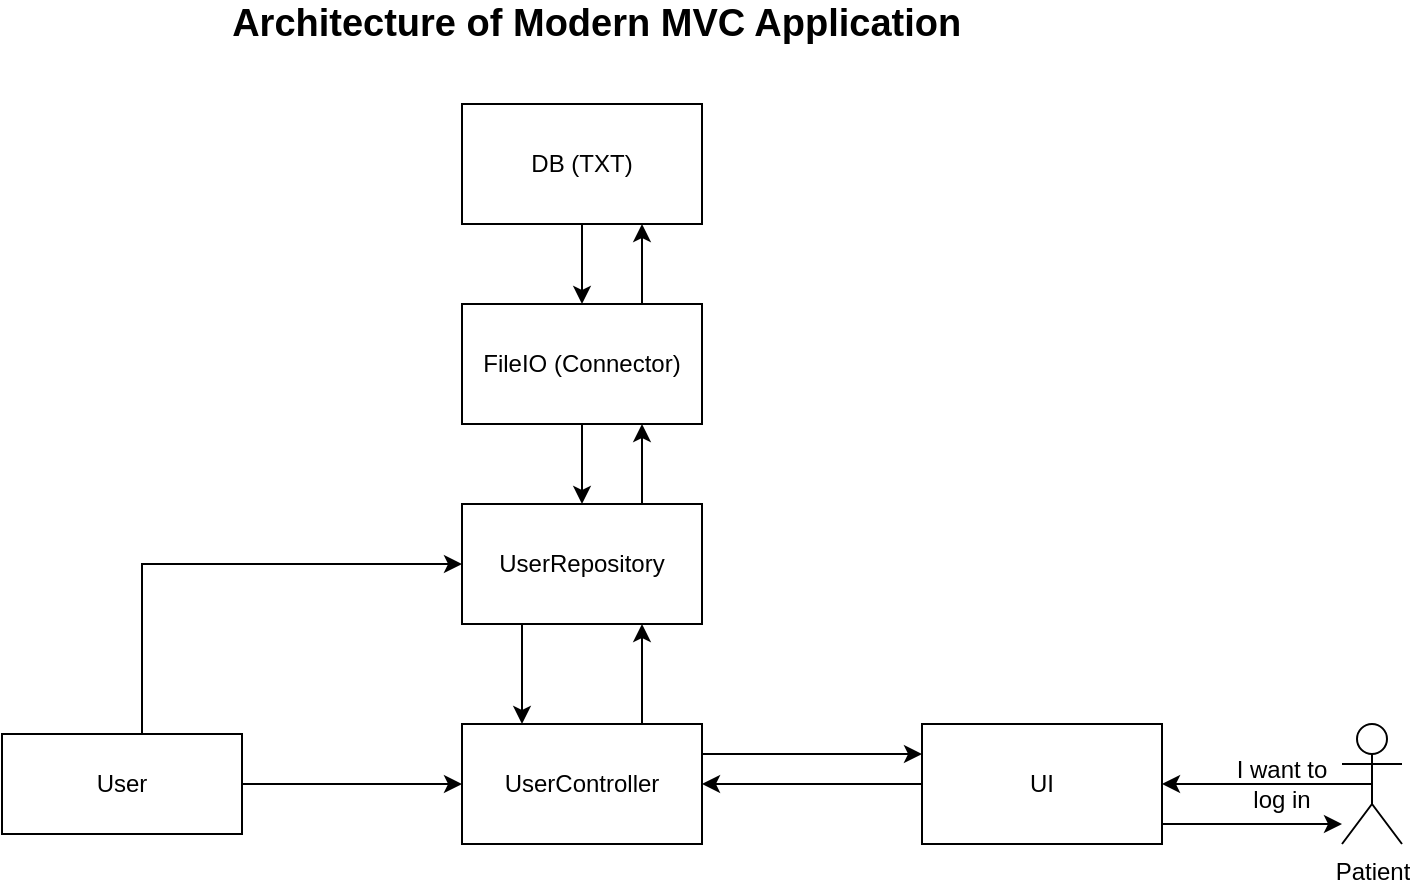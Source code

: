 <mxfile version="14.9.8" type="github" pages="2"><diagram id="pFfn5P9kbh6h3YXRNxmg" name="User Login"><mxGraphModel dx="2249" dy="882" grid="1" gridSize="10" guides="1" tooltips="1" connect="1" arrows="1" fold="1" page="1" pageScale="1" pageWidth="827" pageHeight="1169" math="0" shadow="0"><root><mxCell id="0"/><mxCell id="1" parent="0"/><mxCell id="FltLW4cWOiDt6dzvmv6e-7" style="edgeStyle=orthogonalEdgeStyle;rounded=0;orthogonalLoop=1;jettySize=auto;html=1;exitX=0.5;exitY=1;exitDx=0;exitDy=0;entryX=0.5;entryY=0;entryDx=0;entryDy=0;" edge="1" parent="1" source="FltLW4cWOiDt6dzvmv6e-1" target="FltLW4cWOiDt6dzvmv6e-2"><mxGeometry relative="1" as="geometry"/></mxCell><mxCell id="FltLW4cWOiDt6dzvmv6e-1" value="DB (TXT)" style="rounded=0;whiteSpace=wrap;html=1;" vertex="1" parent="1"><mxGeometry x="150" y="120" width="120" height="60" as="geometry"/></mxCell><mxCell id="FltLW4cWOiDt6dzvmv6e-11" style="edgeStyle=orthogonalEdgeStyle;rounded=0;orthogonalLoop=1;jettySize=auto;html=1;entryX=0.75;entryY=1;entryDx=0;entryDy=0;" edge="1" parent="1" source="FltLW4cWOiDt6dzvmv6e-2" target="FltLW4cWOiDt6dzvmv6e-1"><mxGeometry relative="1" as="geometry"><Array as="points"><mxPoint x="240" y="190"/><mxPoint x="240" y="190"/></Array></mxGeometry></mxCell><mxCell id="FltLW4cWOiDt6dzvmv6e-12" style="edgeStyle=orthogonalEdgeStyle;rounded=0;orthogonalLoop=1;jettySize=auto;html=1;exitX=0.5;exitY=1;exitDx=0;exitDy=0;entryX=0.5;entryY=0;entryDx=0;entryDy=0;" edge="1" parent="1" source="FltLW4cWOiDt6dzvmv6e-2" target="FltLW4cWOiDt6dzvmv6e-5"><mxGeometry relative="1" as="geometry"/></mxCell><mxCell id="FltLW4cWOiDt6dzvmv6e-2" value="FileIO (Connector)" style="rounded=0;whiteSpace=wrap;html=1;" vertex="1" parent="1"><mxGeometry x="150" y="220" width="120" height="60" as="geometry"/></mxCell><mxCell id="0rwdZazvOlytYyuz9B_8-1" style="edgeStyle=orthogonalEdgeStyle;rounded=0;orthogonalLoop=1;jettySize=auto;html=1;exitX=1;exitY=0.5;exitDx=0;exitDy=0;entryX=0;entryY=0.5;entryDx=0;entryDy=0;" edge="1" parent="1" source="FltLW4cWOiDt6dzvmv6e-3" target="J-ftd_BnPdTjSCzFPeN--1"><mxGeometry relative="1" as="geometry"/></mxCell><mxCell id="0rwdZazvOlytYyuz9B_8-2" style="edgeStyle=orthogonalEdgeStyle;rounded=0;orthogonalLoop=1;jettySize=auto;html=1;entryX=0;entryY=0.5;entryDx=0;entryDy=0;" edge="1" parent="1" source="FltLW4cWOiDt6dzvmv6e-3" target="FltLW4cWOiDt6dzvmv6e-5"><mxGeometry relative="1" as="geometry"><Array as="points"><mxPoint x="-10" y="350"/></Array></mxGeometry></mxCell><mxCell id="FltLW4cWOiDt6dzvmv6e-3" value="User" style="rounded=0;whiteSpace=wrap;html=1;" vertex="1" parent="1"><mxGeometry x="-80" y="435" width="120" height="50" as="geometry"/></mxCell><mxCell id="FltLW4cWOiDt6dzvmv6e-9" style="edgeStyle=orthogonalEdgeStyle;rounded=0;orthogonalLoop=1;jettySize=auto;html=1;exitX=1;exitY=0.25;exitDx=0;exitDy=0;entryX=0;entryY=0.25;entryDx=0;entryDy=0;" edge="1" parent="1" source="J-ftd_BnPdTjSCzFPeN--1" target="FltLW4cWOiDt6dzvmv6e-6"><mxGeometry relative="1" as="geometry"/></mxCell><mxCell id="FltLW4cWOiDt6dzvmv6e-13" style="edgeStyle=orthogonalEdgeStyle;rounded=0;orthogonalLoop=1;jettySize=auto;html=1;exitX=0.75;exitY=0;exitDx=0;exitDy=0;entryX=0.75;entryY=1;entryDx=0;entryDy=0;" edge="1" parent="1" source="FltLW4cWOiDt6dzvmv6e-5" target="FltLW4cWOiDt6dzvmv6e-2"><mxGeometry relative="1" as="geometry"/></mxCell><mxCell id="J-ftd_BnPdTjSCzFPeN--2" style="edgeStyle=orthogonalEdgeStyle;rounded=0;orthogonalLoop=1;jettySize=auto;html=1;exitX=0.25;exitY=1;exitDx=0;exitDy=0;entryX=0.25;entryY=0;entryDx=0;entryDy=0;" edge="1" parent="1" source="FltLW4cWOiDt6dzvmv6e-5" target="J-ftd_BnPdTjSCzFPeN--1"><mxGeometry relative="1" as="geometry"/></mxCell><mxCell id="FltLW4cWOiDt6dzvmv6e-5" value="UserRepository" style="rounded=0;whiteSpace=wrap;html=1;" vertex="1" parent="1"><mxGeometry x="150" y="320" width="120" height="60" as="geometry"/></mxCell><mxCell id="FltLW4cWOiDt6dzvmv6e-8" style="edgeStyle=orthogonalEdgeStyle;rounded=0;orthogonalLoop=1;jettySize=auto;html=1;entryX=1;entryY=0.5;entryDx=0;entryDy=0;" edge="1" parent="1" source="FltLW4cWOiDt6dzvmv6e-6" target="J-ftd_BnPdTjSCzFPeN--1"><mxGeometry relative="1" as="geometry"/></mxCell><mxCell id="0rwdZazvOlytYyuz9B_8-12" style="edgeStyle=orthogonalEdgeStyle;rounded=0;orthogonalLoop=1;jettySize=auto;html=1;exitX=1;exitY=0.75;exitDx=0;exitDy=0;" edge="1" parent="1" source="FltLW4cWOiDt6dzvmv6e-6" target="0rwdZazvOlytYyuz9B_8-4"><mxGeometry relative="1" as="geometry"><mxPoint x="600" y="520" as="targetPoint"/><Array as="points"><mxPoint x="500" y="480"/></Array></mxGeometry></mxCell><mxCell id="FltLW4cWOiDt6dzvmv6e-6" value="UI" style="rounded=0;whiteSpace=wrap;html=1;" vertex="1" parent="1"><mxGeometry x="380" y="430" width="120" height="60" as="geometry"/></mxCell><mxCell id="J-ftd_BnPdTjSCzFPeN--3" style="edgeStyle=orthogonalEdgeStyle;rounded=0;orthogonalLoop=1;jettySize=auto;html=1;exitX=0.75;exitY=0;exitDx=0;exitDy=0;entryX=0.75;entryY=1;entryDx=0;entryDy=0;" edge="1" parent="1" source="J-ftd_BnPdTjSCzFPeN--1" target="FltLW4cWOiDt6dzvmv6e-5"><mxGeometry relative="1" as="geometry"/></mxCell><mxCell id="J-ftd_BnPdTjSCzFPeN--1" value="UserController" style="rounded=0;whiteSpace=wrap;html=1;" vertex="1" parent="1"><mxGeometry x="150" y="430" width="120" height="60" as="geometry"/></mxCell><mxCell id="0rwdZazvOlytYyuz9B_8-3" value="&lt;font style=&quot;font-size: 19px&quot;&gt;&lt;b&gt;Architecture of&amp;nbsp;&lt;/b&gt;&lt;b&gt;Modern MVC Application&amp;nbsp;&lt;/b&gt;&lt;/font&gt;" style="text;html=1;strokeColor=none;fillColor=none;align=center;verticalAlign=middle;whiteSpace=wrap;rounded=0;" vertex="1" parent="1"><mxGeometry x="10" y="70" width="420" height="20" as="geometry"/></mxCell><mxCell id="0rwdZazvOlytYyuz9B_8-5" style="edgeStyle=orthogonalEdgeStyle;rounded=0;orthogonalLoop=1;jettySize=auto;html=1;exitX=0.5;exitY=0.5;exitDx=0;exitDy=0;exitPerimeter=0;" edge="1" parent="1" source="0rwdZazvOlytYyuz9B_8-4" target="FltLW4cWOiDt6dzvmv6e-6"><mxGeometry relative="1" as="geometry"/></mxCell><mxCell id="0rwdZazvOlytYyuz9B_8-4" value="Patient" style="shape=umlActor;verticalLabelPosition=bottom;verticalAlign=top;html=1;outlineConnect=0;" vertex="1" parent="1"><mxGeometry x="590" y="430" width="30" height="60" as="geometry"/></mxCell><mxCell id="0rwdZazvOlytYyuz9B_8-10" value="I want to log in" style="text;html=1;strokeColor=none;fillColor=none;align=center;verticalAlign=middle;whiteSpace=wrap;rounded=0;" vertex="1" parent="1"><mxGeometry x="530" y="450" width="60" height="20" as="geometry"/></mxCell></root></mxGraphModel></diagram><diagram id="qsbpN2R7-V0dYfW42ZiD" name="Login Flow"><mxGraphModel dx="1422" dy="882" grid="1" gridSize="10" guides="1" tooltips="1" connect="1" arrows="1" fold="1" page="1" pageScale="1" pageWidth="827" pageHeight="1169" math="0" shadow="0"><root><mxCell id="koHSfzxaYGp3d9Tgct9M-0"/><mxCell id="koHSfzxaYGp3d9Tgct9M-1" parent="koHSfzxaYGp3d9Tgct9M-0"/><mxCell id="koHSfzxaYGp3d9Tgct9M-2" value="&lt;b&gt;1. User input his/her email and password and click login&lt;/b&gt;" style="rounded=0;whiteSpace=wrap;html=1;" vertex="1" parent="koHSfzxaYGp3d9Tgct9M-1"><mxGeometry x="160" y="110" width="600" height="60" as="geometry"/></mxCell><mxCell id="koHSfzxaYGp3d9Tgct9M-3" value="&lt;b&gt;2. UI ask for Controller to check the credential&lt;/b&gt;" style="rounded=0;whiteSpace=wrap;html=1;" vertex="1" parent="koHSfzxaYGp3d9Tgct9M-1"><mxGeometry x="160" y="190" width="600" height="60" as="geometry"/></mxCell><mxCell id="koHSfzxaYGp3d9Tgct9M-4" value="&lt;b&gt;3. UI ask Controller to check the credential&lt;/b&gt;" style="rounded=0;whiteSpace=wrap;html=1;" vertex="1" parent="koHSfzxaYGp3d9Tgct9M-1"><mxGeometry x="160" y="270" width="600" height="60" as="geometry"/></mxCell><mxCell id="koHSfzxaYGp3d9Tgct9M-5" value="&lt;b&gt;4. Controller ask repository whether the email &amp;amp; password combination exist&lt;/b&gt;" style="rounded=0;whiteSpace=wrap;html=1;" vertex="1" parent="koHSfzxaYGp3d9Tgct9M-1"><mxGeometry x="160" y="350" width="600" height="60" as="geometry"/></mxCell><mxCell id="2U7p5Vr0uYVJKH-rA9wW-0" value="&lt;b&gt;5. Repository ask connector to provide all users in the txt, and select by email and password&lt;/b&gt;" style="rounded=0;whiteSpace=wrap;html=1;" vertex="1" parent="koHSfzxaYGp3d9Tgct9M-1"><mxGeometry x="160" y="430" width="600" height="60" as="geometry"/></mxCell><mxCell id="2U7p5Vr0uYVJKH-rA9wW-1" value="&lt;b&gt;6. Connector will read all users and give them back to Repository&lt;/b&gt;" style="rounded=0;whiteSpace=wrap;html=1;" vertex="1" parent="koHSfzxaYGp3d9Tgct9M-1"><mxGeometry x="160" y="510" width="600" height="60" as="geometry"/></mxCell><mxCell id="qJ43Hg4v4rErxul0qgU7-0" value="&lt;b&gt;7. Repository sent data back to controller&lt;/b&gt;" style="rounded=0;whiteSpace=wrap;html=1;" vertex="1" parent="koHSfzxaYGp3d9Tgct9M-1"><mxGeometry x="160" y="585" width="600" height="60" as="geometry"/></mxCell><mxCell id="qJ43Hg4v4rErxul0qgU7-1" value="&lt;b&gt;8. Controller validate the data and response back to UI&lt;/b&gt;" style="rounded=0;whiteSpace=wrap;html=1;" vertex="1" parent="koHSfzxaYGp3d9Tgct9M-1"><mxGeometry x="160" y="660" width="600" height="60" as="geometry"/></mxCell><mxCell id="qJ43Hg4v4rErxul0qgU7-2" value="&lt;b&gt;9. Controller validate the data and response back to UI&lt;/b&gt;" style="rounded=0;whiteSpace=wrap;html=1;" vertex="1" parent="koHSfzxaYGp3d9Tgct9M-1"><mxGeometry x="160" y="740" width="600" height="60" as="geometry"/></mxCell><mxCell id="qJ43Hg4v4rErxul0qgU7-3" value="&lt;b&gt;10. UI provide response back to User&lt;/b&gt;" style="rounded=0;whiteSpace=wrap;html=1;" vertex="1" parent="koHSfzxaYGp3d9Tgct9M-1"><mxGeometry x="160" y="820" width="600" height="60" as="geometry"/></mxCell></root></mxGraphModel></diagram></mxfile>